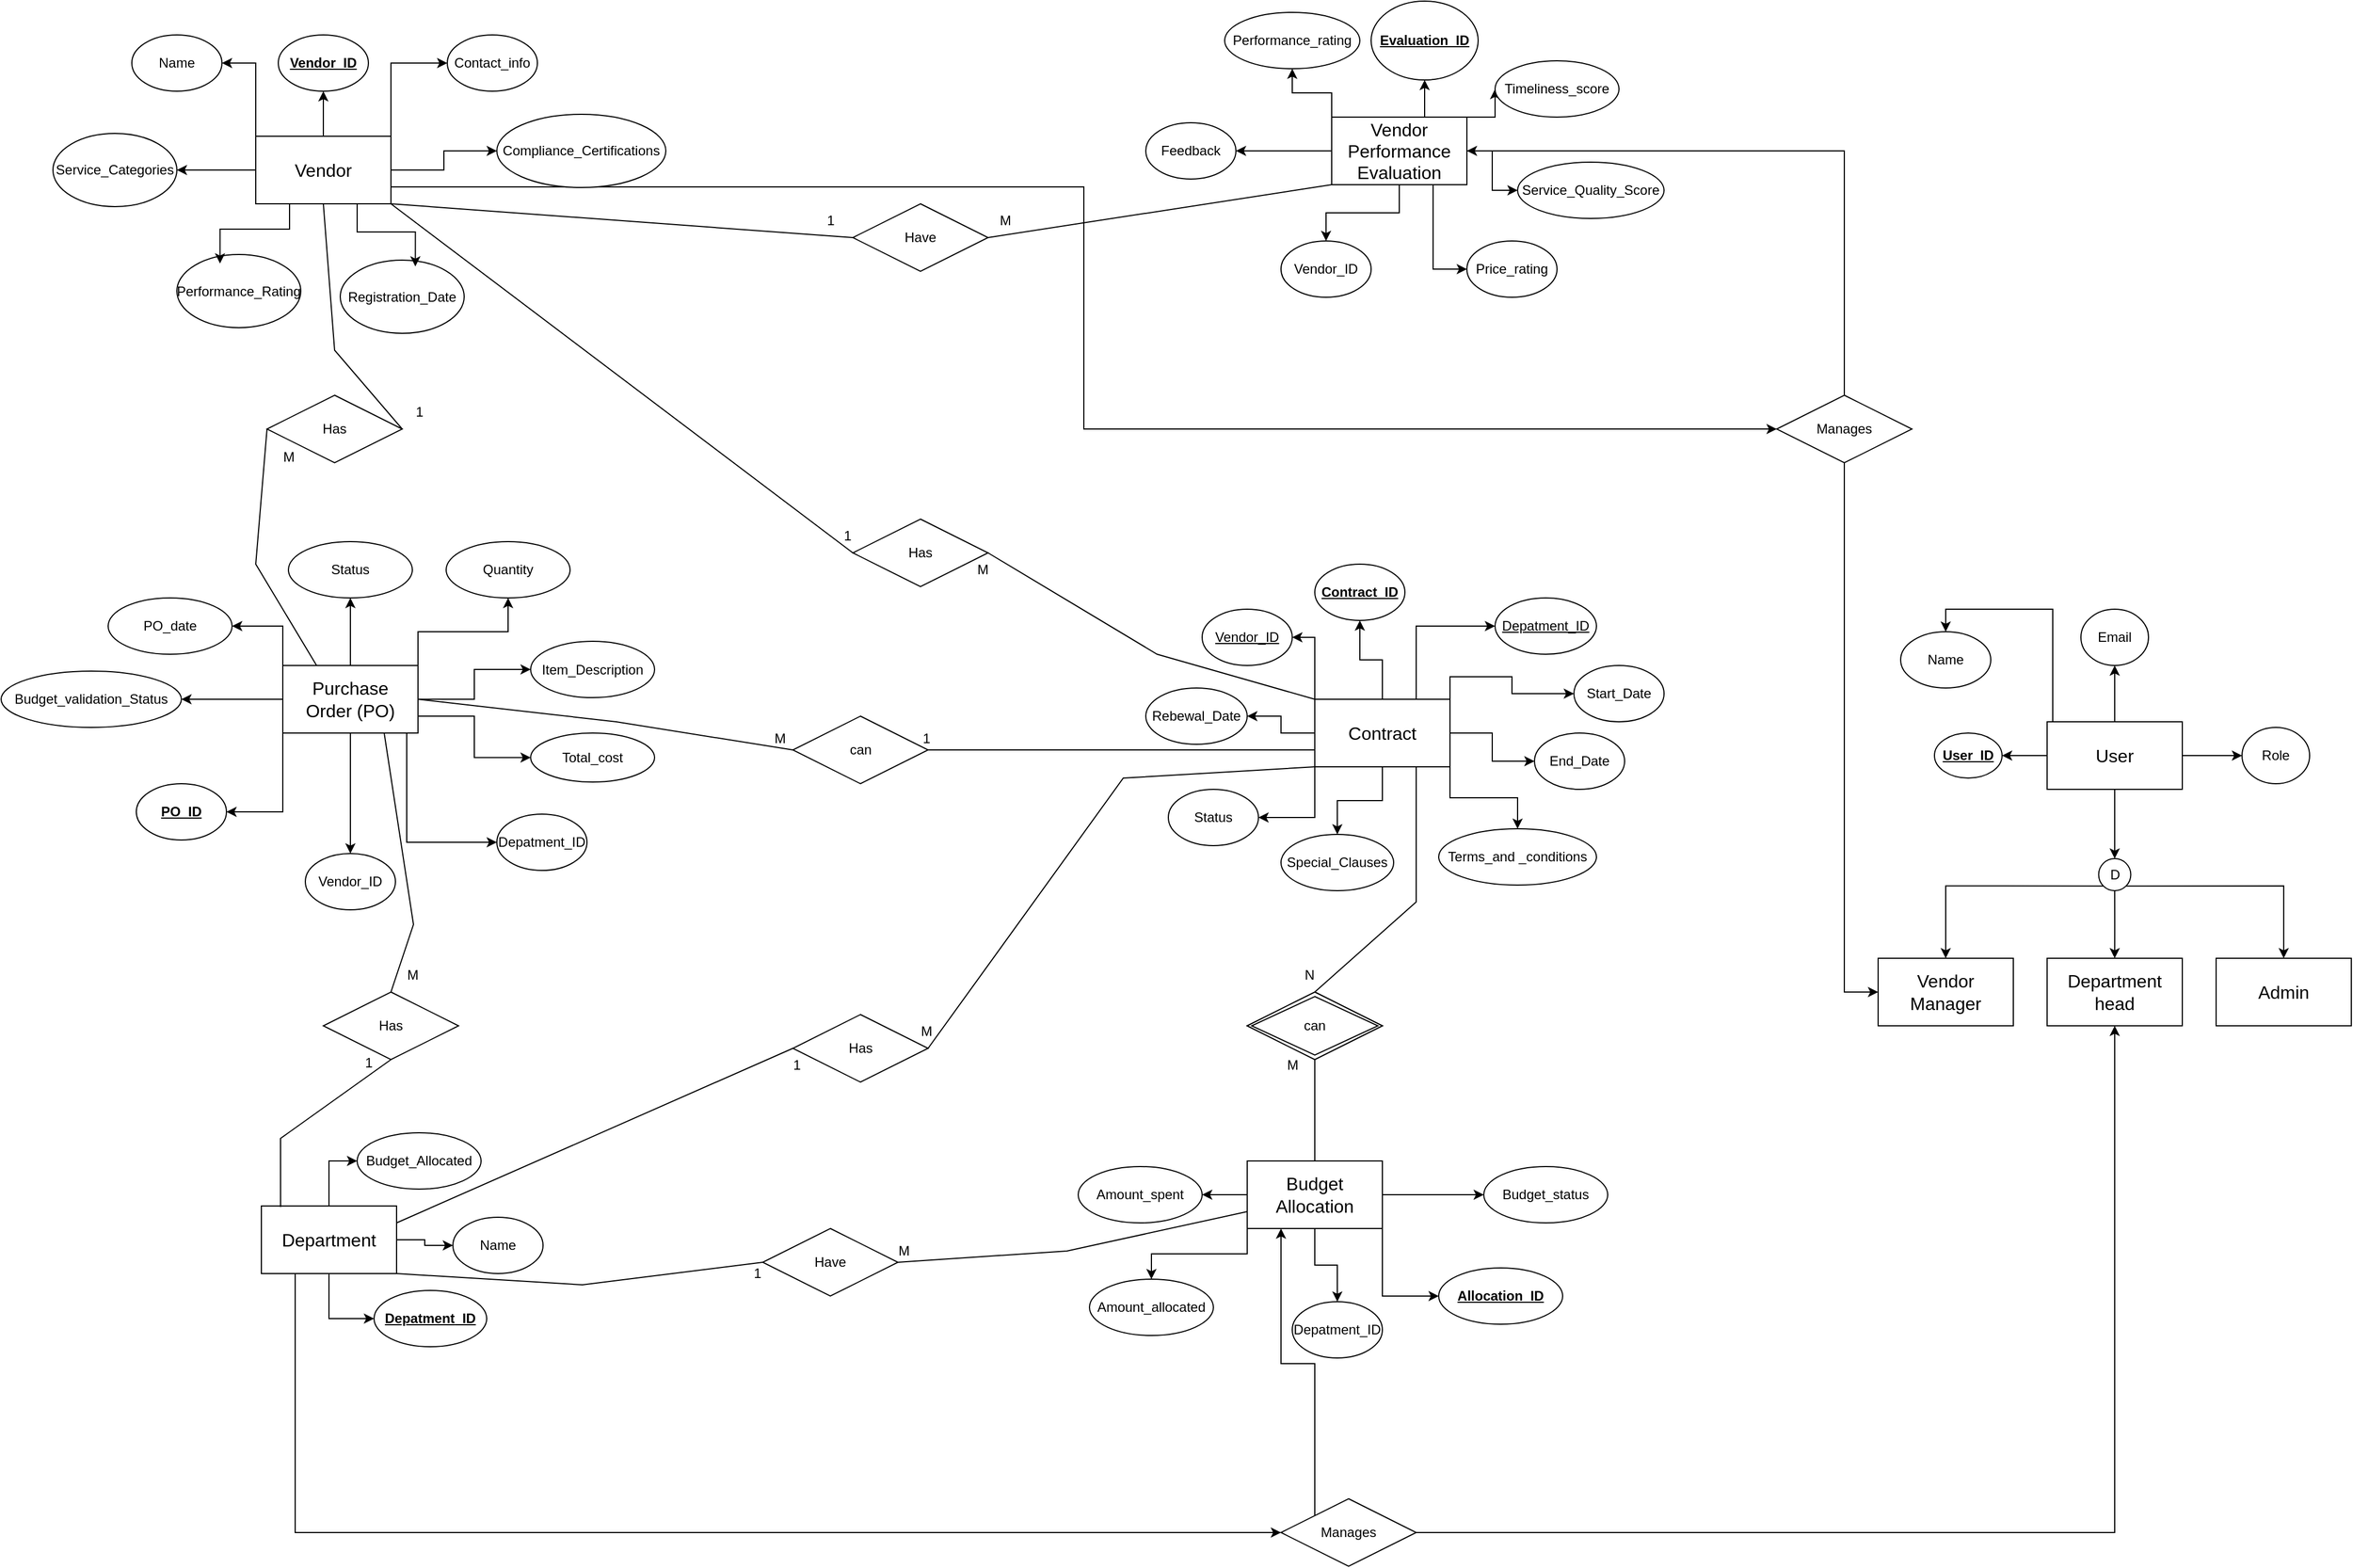 <mxfile version="24.7.8">
  <diagram name="Page-1" id="Cry8ykRc_X8rJfS6GLVa">
    <mxGraphModel dx="2867" dy="1398" grid="1" gridSize="10" guides="1" tooltips="1" connect="1" arrows="1" fold="1" page="1" pageScale="1" pageWidth="1169" pageHeight="1654" math="0" shadow="0">
      <root>
        <mxCell id="0" />
        <mxCell id="1" parent="0" />
        <mxCell id="6_kHup_bnkFqzZ8JwQ24-366" style="edgeStyle=orthogonalEdgeStyle;rounded=0;orthogonalLoop=1;jettySize=auto;html=1;entryX=0.5;entryY=1;entryDx=0;entryDy=0;" parent="1" source="6_kHup_bnkFqzZ8JwQ24-269" target="6_kHup_bnkFqzZ8JwQ24-279" edge="1">
          <mxGeometry relative="1" as="geometry" />
        </mxCell>
        <mxCell id="6_kHup_bnkFqzZ8JwQ24-367" style="edgeStyle=orthogonalEdgeStyle;rounded=0;orthogonalLoop=1;jettySize=auto;html=1;exitX=1;exitY=0;exitDx=0;exitDy=0;entryX=0;entryY=0.5;entryDx=0;entryDy=0;" parent="1" source="6_kHup_bnkFqzZ8JwQ24-269" target="6_kHup_bnkFqzZ8JwQ24-287" edge="1">
          <mxGeometry relative="1" as="geometry" />
        </mxCell>
        <mxCell id="6_kHup_bnkFqzZ8JwQ24-368" style="edgeStyle=orthogonalEdgeStyle;rounded=0;orthogonalLoop=1;jettySize=auto;html=1;exitX=0;exitY=0;exitDx=0;exitDy=0;entryX=1;entryY=0.5;entryDx=0;entryDy=0;" parent="1" source="6_kHup_bnkFqzZ8JwQ24-269" target="6_kHup_bnkFqzZ8JwQ24-285" edge="1">
          <mxGeometry relative="1" as="geometry" />
        </mxCell>
        <mxCell id="6_kHup_bnkFqzZ8JwQ24-369" style="edgeStyle=orthogonalEdgeStyle;rounded=0;orthogonalLoop=1;jettySize=auto;html=1;entryX=0;entryY=0.5;entryDx=0;entryDy=0;" parent="1" source="6_kHup_bnkFqzZ8JwQ24-269" target="6_kHup_bnkFqzZ8JwQ24-318" edge="1">
          <mxGeometry relative="1" as="geometry" />
        </mxCell>
        <mxCell id="6_kHup_bnkFqzZ8JwQ24-372" style="edgeStyle=orthogonalEdgeStyle;rounded=0;orthogonalLoop=1;jettySize=auto;html=1;exitX=0;exitY=0.5;exitDx=0;exitDy=0;entryX=1;entryY=0.5;entryDx=0;entryDy=0;" parent="1" source="6_kHup_bnkFqzZ8JwQ24-269" target="6_kHup_bnkFqzZ8JwQ24-317" edge="1">
          <mxGeometry relative="1" as="geometry" />
        </mxCell>
        <mxCell id="68BKyipfKwSJ7z-y308u-63" style="edgeStyle=orthogonalEdgeStyle;rounded=0;orthogonalLoop=1;jettySize=auto;html=1;exitX=1;exitY=0.75;exitDx=0;exitDy=0;entryX=0;entryY=0.5;entryDx=0;entryDy=0;" edge="1" parent="1" source="6_kHup_bnkFqzZ8JwQ24-269" target="68BKyipfKwSJ7z-y308u-62">
          <mxGeometry relative="1" as="geometry" />
        </mxCell>
        <mxCell id="6_kHup_bnkFqzZ8JwQ24-269" value="&lt;font size=&quot;3&quot;&gt;Vendor&lt;/font&gt;" style="rounded=0;whiteSpace=wrap;html=1;" parent="1" vertex="1">
          <mxGeometry x="230" y="200" width="120" height="60" as="geometry" />
        </mxCell>
        <mxCell id="6_kHup_bnkFqzZ8JwQ24-334" style="edgeStyle=orthogonalEdgeStyle;rounded=0;orthogonalLoop=1;jettySize=auto;html=1;entryX=0;entryY=0.5;entryDx=0;entryDy=0;" parent="1" source="6_kHup_bnkFqzZ8JwQ24-270" target="6_kHup_bnkFqzZ8JwQ24-312" edge="1">
          <mxGeometry relative="1" as="geometry" />
        </mxCell>
        <mxCell id="6_kHup_bnkFqzZ8JwQ24-335" style="edgeStyle=orthogonalEdgeStyle;rounded=0;orthogonalLoop=1;jettySize=auto;html=1;exitX=0.75;exitY=0;exitDx=0;exitDy=0;entryX=0;entryY=0.5;entryDx=0;entryDy=0;" parent="1" source="6_kHup_bnkFqzZ8JwQ24-270" target="6_kHup_bnkFqzZ8JwQ24-281" edge="1">
          <mxGeometry relative="1" as="geometry" />
        </mxCell>
        <mxCell id="6_kHup_bnkFqzZ8JwQ24-336" style="edgeStyle=orthogonalEdgeStyle;rounded=0;orthogonalLoop=1;jettySize=auto;html=1;exitX=1;exitY=0;exitDx=0;exitDy=0;entryX=0;entryY=0.5;entryDx=0;entryDy=0;" parent="1" source="6_kHup_bnkFqzZ8JwQ24-270" target="6_kHup_bnkFqzZ8JwQ24-311" edge="1">
          <mxGeometry relative="1" as="geometry" />
        </mxCell>
        <mxCell id="6_kHup_bnkFqzZ8JwQ24-337" style="edgeStyle=orthogonalEdgeStyle;rounded=0;orthogonalLoop=1;jettySize=auto;html=1;exitX=1;exitY=1;exitDx=0;exitDy=0;entryX=0.5;entryY=0;entryDx=0;entryDy=0;" parent="1" source="6_kHup_bnkFqzZ8JwQ24-270" target="6_kHup_bnkFqzZ8JwQ24-313" edge="1">
          <mxGeometry relative="1" as="geometry" />
        </mxCell>
        <mxCell id="6_kHup_bnkFqzZ8JwQ24-338" style="edgeStyle=orthogonalEdgeStyle;rounded=0;orthogonalLoop=1;jettySize=auto;html=1;entryX=0.5;entryY=0;entryDx=0;entryDy=0;" parent="1" source="6_kHup_bnkFqzZ8JwQ24-270" target="6_kHup_bnkFqzZ8JwQ24-314" edge="1">
          <mxGeometry relative="1" as="geometry" />
        </mxCell>
        <mxCell id="6_kHup_bnkFqzZ8JwQ24-340" style="edgeStyle=orthogonalEdgeStyle;rounded=0;orthogonalLoop=1;jettySize=auto;html=1;entryX=1;entryY=0.5;entryDx=0;entryDy=0;" parent="1" source="6_kHup_bnkFqzZ8JwQ24-270" target="6_kHup_bnkFqzZ8JwQ24-316" edge="1">
          <mxGeometry relative="1" as="geometry" />
        </mxCell>
        <mxCell id="6_kHup_bnkFqzZ8JwQ24-341" style="edgeStyle=orthogonalEdgeStyle;rounded=0;orthogonalLoop=1;jettySize=auto;html=1;exitX=0;exitY=1;exitDx=0;exitDy=0;entryX=0;entryY=0.5;entryDx=0;entryDy=0;" parent="1" source="6_kHup_bnkFqzZ8JwQ24-270" target="6_kHup_bnkFqzZ8JwQ24-315" edge="1">
          <mxGeometry relative="1" as="geometry" />
        </mxCell>
        <mxCell id="6_kHup_bnkFqzZ8JwQ24-342" style="edgeStyle=orthogonalEdgeStyle;rounded=0;orthogonalLoop=1;jettySize=auto;html=1;exitX=0;exitY=0;exitDx=0;exitDy=0;entryX=1;entryY=0.5;entryDx=0;entryDy=0;" parent="1" source="6_kHup_bnkFqzZ8JwQ24-270" target="6_kHup_bnkFqzZ8JwQ24-276" edge="1">
          <mxGeometry relative="1" as="geometry" />
        </mxCell>
        <mxCell id="6_kHup_bnkFqzZ8JwQ24-343" style="edgeStyle=orthogonalEdgeStyle;rounded=0;orthogonalLoop=1;jettySize=auto;html=1;entryX=0.5;entryY=1;entryDx=0;entryDy=0;" parent="1" source="6_kHup_bnkFqzZ8JwQ24-270" target="6_kHup_bnkFqzZ8JwQ24-275" edge="1">
          <mxGeometry relative="1" as="geometry" />
        </mxCell>
        <mxCell id="6_kHup_bnkFqzZ8JwQ24-270" value="&lt;font size=&quot;3&quot;&gt;Contract&lt;/font&gt;" style="rounded=0;whiteSpace=wrap;html=1;" parent="1" vertex="1">
          <mxGeometry x="1170" y="700" width="120" height="60" as="geometry" />
        </mxCell>
        <mxCell id="6_kHup_bnkFqzZ8JwQ24-323" style="edgeStyle=orthogonalEdgeStyle;rounded=0;orthogonalLoop=1;jettySize=auto;html=1;entryX=0;entryY=0.5;entryDx=0;entryDy=0;" parent="1" source="6_kHup_bnkFqzZ8JwQ24-271" target="6_kHup_bnkFqzZ8JwQ24-290" edge="1">
          <mxGeometry relative="1" as="geometry" />
        </mxCell>
        <mxCell id="6_kHup_bnkFqzZ8JwQ24-324" value="" style="edgeStyle=orthogonalEdgeStyle;rounded=0;orthogonalLoop=1;jettySize=auto;html=1;" parent="1" source="6_kHup_bnkFqzZ8JwQ24-271" target="6_kHup_bnkFqzZ8JwQ24-289" edge="1">
          <mxGeometry relative="1" as="geometry" />
        </mxCell>
        <mxCell id="6_kHup_bnkFqzZ8JwQ24-325" style="edgeStyle=orthogonalEdgeStyle;rounded=0;orthogonalLoop=1;jettySize=auto;html=1;entryX=0;entryY=0.5;entryDx=0;entryDy=0;" parent="1" source="6_kHup_bnkFqzZ8JwQ24-271" target="6_kHup_bnkFqzZ8JwQ24-282" edge="1">
          <mxGeometry relative="1" as="geometry" />
        </mxCell>
        <mxCell id="68BKyipfKwSJ7z-y308u-66" style="edgeStyle=orthogonalEdgeStyle;rounded=0;orthogonalLoop=1;jettySize=auto;html=1;exitX=0.25;exitY=1;exitDx=0;exitDy=0;entryX=0;entryY=0.5;entryDx=0;entryDy=0;" edge="1" parent="1" source="6_kHup_bnkFqzZ8JwQ24-271" target="68BKyipfKwSJ7z-y308u-65">
          <mxGeometry relative="1" as="geometry" />
        </mxCell>
        <mxCell id="6_kHup_bnkFqzZ8JwQ24-271" value="&lt;font size=&quot;3&quot;&gt;Department&lt;/font&gt;" style="rounded=0;whiteSpace=wrap;html=1;" parent="1" vertex="1">
          <mxGeometry x="235" y="1150" width="120" height="60" as="geometry" />
        </mxCell>
        <mxCell id="6_kHup_bnkFqzZ8JwQ24-357" style="edgeStyle=orthogonalEdgeStyle;rounded=0;orthogonalLoop=1;jettySize=auto;html=1;exitX=1;exitY=0;exitDx=0;exitDy=0;entryX=0.5;entryY=1;entryDx=0;entryDy=0;" parent="1" source="6_kHup_bnkFqzZ8JwQ24-272" target="6_kHup_bnkFqzZ8JwQ24-306" edge="1">
          <mxGeometry relative="1" as="geometry" />
        </mxCell>
        <mxCell id="6_kHup_bnkFqzZ8JwQ24-358" style="edgeStyle=orthogonalEdgeStyle;rounded=0;orthogonalLoop=1;jettySize=auto;html=1;entryX=0;entryY=0.5;entryDx=0;entryDy=0;" parent="1" source="6_kHup_bnkFqzZ8JwQ24-272" target="6_kHup_bnkFqzZ8JwQ24-305" edge="1">
          <mxGeometry relative="1" as="geometry" />
        </mxCell>
        <mxCell id="6_kHup_bnkFqzZ8JwQ24-359" style="edgeStyle=orthogonalEdgeStyle;rounded=0;orthogonalLoop=1;jettySize=auto;html=1;exitX=1;exitY=0.75;exitDx=0;exitDy=0;entryX=0;entryY=0.5;entryDx=0;entryDy=0;" parent="1" source="6_kHup_bnkFqzZ8JwQ24-272" target="6_kHup_bnkFqzZ8JwQ24-307" edge="1">
          <mxGeometry relative="1" as="geometry" />
        </mxCell>
        <mxCell id="6_kHup_bnkFqzZ8JwQ24-360" style="edgeStyle=orthogonalEdgeStyle;rounded=0;orthogonalLoop=1;jettySize=auto;html=1;exitX=0.75;exitY=1;exitDx=0;exitDy=0;entryX=0;entryY=0.5;entryDx=0;entryDy=0;" parent="1" source="6_kHup_bnkFqzZ8JwQ24-272" target="6_kHup_bnkFqzZ8JwQ24-283" edge="1">
          <mxGeometry relative="1" as="geometry">
            <Array as="points">
              <mxPoint x="364" y="730" />
              <mxPoint x="364" y="827" />
            </Array>
          </mxGeometry>
        </mxCell>
        <mxCell id="6_kHup_bnkFqzZ8JwQ24-361" style="edgeStyle=orthogonalEdgeStyle;rounded=0;orthogonalLoop=1;jettySize=auto;html=1;entryX=0.5;entryY=0;entryDx=0;entryDy=0;" parent="1" source="6_kHup_bnkFqzZ8JwQ24-272" target="6_kHup_bnkFqzZ8JwQ24-277" edge="1">
          <mxGeometry relative="1" as="geometry" />
        </mxCell>
        <mxCell id="6_kHup_bnkFqzZ8JwQ24-362" style="edgeStyle=orthogonalEdgeStyle;rounded=0;orthogonalLoop=1;jettySize=auto;html=1;exitX=0;exitY=1;exitDx=0;exitDy=0;entryX=1;entryY=0.5;entryDx=0;entryDy=0;" parent="1" source="6_kHup_bnkFqzZ8JwQ24-272" target="6_kHup_bnkFqzZ8JwQ24-288" edge="1">
          <mxGeometry relative="1" as="geometry" />
        </mxCell>
        <mxCell id="6_kHup_bnkFqzZ8JwQ24-363" style="edgeStyle=orthogonalEdgeStyle;rounded=0;orthogonalLoop=1;jettySize=auto;html=1;entryX=1;entryY=0.5;entryDx=0;entryDy=0;" parent="1" source="6_kHup_bnkFqzZ8JwQ24-272" target="6_kHup_bnkFqzZ8JwQ24-302" edge="1">
          <mxGeometry relative="1" as="geometry" />
        </mxCell>
        <mxCell id="6_kHup_bnkFqzZ8JwQ24-364" style="edgeStyle=orthogonalEdgeStyle;rounded=0;orthogonalLoop=1;jettySize=auto;html=1;exitX=0;exitY=0;exitDx=0;exitDy=0;entryX=1;entryY=0.5;entryDx=0;entryDy=0;" parent="1" source="6_kHup_bnkFqzZ8JwQ24-272" target="6_kHup_bnkFqzZ8JwQ24-309" edge="1">
          <mxGeometry relative="1" as="geometry" />
        </mxCell>
        <mxCell id="6_kHup_bnkFqzZ8JwQ24-365" style="edgeStyle=orthogonalEdgeStyle;rounded=0;orthogonalLoop=1;jettySize=auto;html=1;entryX=0.5;entryY=1;entryDx=0;entryDy=0;" parent="1" source="6_kHup_bnkFqzZ8JwQ24-272" target="6_kHup_bnkFqzZ8JwQ24-308" edge="1">
          <mxGeometry relative="1" as="geometry" />
        </mxCell>
        <mxCell id="6_kHup_bnkFqzZ8JwQ24-272" value="&lt;font size=&quot;3&quot;&gt;Purchase&lt;/font&gt;&lt;div&gt;&lt;font size=&quot;3&quot;&gt;Order (PO)&lt;/font&gt;&lt;/div&gt;" style="rounded=0;whiteSpace=wrap;html=1;" parent="1" vertex="1">
          <mxGeometry x="254" y="670" width="120" height="60" as="geometry" />
        </mxCell>
        <mxCell id="6_kHup_bnkFqzZ8JwQ24-326" style="edgeStyle=orthogonalEdgeStyle;rounded=0;orthogonalLoop=1;jettySize=auto;html=1;entryX=0.5;entryY=1;entryDx=0;entryDy=0;" parent="1" source="6_kHup_bnkFqzZ8JwQ24-273" target="6_kHup_bnkFqzZ8JwQ24-294" edge="1">
          <mxGeometry relative="1" as="geometry" />
        </mxCell>
        <mxCell id="6_kHup_bnkFqzZ8JwQ24-328" style="edgeStyle=orthogonalEdgeStyle;rounded=0;orthogonalLoop=1;jettySize=auto;html=1;entryX=0;entryY=0.5;entryDx=0;entryDy=0;" parent="1" source="6_kHup_bnkFqzZ8JwQ24-273" target="6_kHup_bnkFqzZ8JwQ24-295" edge="1">
          <mxGeometry relative="1" as="geometry" />
        </mxCell>
        <mxCell id="6_kHup_bnkFqzZ8JwQ24-330" style="edgeStyle=orthogonalEdgeStyle;rounded=0;orthogonalLoop=1;jettySize=auto;html=1;entryX=0.5;entryY=0;entryDx=0;entryDy=0;" parent="1" target="6_kHup_bnkFqzZ8JwQ24-286" edge="1">
          <mxGeometry relative="1" as="geometry">
            <mxPoint x="1880" y="730" as="sourcePoint" />
          </mxGeometry>
        </mxCell>
        <mxCell id="6_kHup_bnkFqzZ8JwQ24-333" style="edgeStyle=orthogonalEdgeStyle;rounded=0;orthogonalLoop=1;jettySize=auto;html=1;entryX=1;entryY=0.5;entryDx=0;entryDy=0;" parent="1" source="6_kHup_bnkFqzZ8JwQ24-273" target="6_kHup_bnkFqzZ8JwQ24-293" edge="1">
          <mxGeometry relative="1" as="geometry" />
        </mxCell>
        <mxCell id="68BKyipfKwSJ7z-y308u-58" style="edgeStyle=orthogonalEdgeStyle;rounded=0;orthogonalLoop=1;jettySize=auto;html=1;entryX=0.5;entryY=0;entryDx=0;entryDy=0;" edge="1" parent="1" source="6_kHup_bnkFqzZ8JwQ24-273" target="68BKyipfKwSJ7z-y308u-57">
          <mxGeometry relative="1" as="geometry" />
        </mxCell>
        <mxCell id="6_kHup_bnkFqzZ8JwQ24-273" value="&lt;font size=&quot;3&quot;&gt;User&lt;/font&gt;" style="rounded=0;whiteSpace=wrap;html=1;" parent="1" vertex="1">
          <mxGeometry x="1820" y="720" width="120" height="60" as="geometry" />
        </mxCell>
        <mxCell id="6_kHup_bnkFqzZ8JwQ24-349" style="edgeStyle=orthogonalEdgeStyle;rounded=0;orthogonalLoop=1;jettySize=auto;html=1;entryX=0.5;entryY=0;entryDx=0;entryDy=0;" parent="1" source="6_kHup_bnkFqzZ8JwQ24-274" target="6_kHup_bnkFqzZ8JwQ24-278" edge="1">
          <mxGeometry relative="1" as="geometry" />
        </mxCell>
        <mxCell id="6_kHup_bnkFqzZ8JwQ24-350" style="edgeStyle=orthogonalEdgeStyle;rounded=0;orthogonalLoop=1;jettySize=auto;html=1;exitX=0.75;exitY=1;exitDx=0;exitDy=0;entryX=0;entryY=0.5;entryDx=0;entryDy=0;" parent="1" source="6_kHup_bnkFqzZ8JwQ24-274" target="6_kHup_bnkFqzZ8JwQ24-300" edge="1">
          <mxGeometry relative="1" as="geometry" />
        </mxCell>
        <mxCell id="6_kHup_bnkFqzZ8JwQ24-351" style="edgeStyle=orthogonalEdgeStyle;rounded=0;orthogonalLoop=1;jettySize=auto;html=1;entryX=0;entryY=0.5;entryDx=0;entryDy=0;" parent="1" source="6_kHup_bnkFqzZ8JwQ24-274" target="6_kHup_bnkFqzZ8JwQ24-299" edge="1">
          <mxGeometry relative="1" as="geometry" />
        </mxCell>
        <mxCell id="6_kHup_bnkFqzZ8JwQ24-352" style="edgeStyle=orthogonalEdgeStyle;rounded=0;orthogonalLoop=1;jettySize=auto;html=1;exitX=1;exitY=0;exitDx=0;exitDy=0;entryX=0;entryY=0.5;entryDx=0;entryDy=0;" parent="1" source="6_kHup_bnkFqzZ8JwQ24-274" target="6_kHup_bnkFqzZ8JwQ24-298" edge="1">
          <mxGeometry relative="1" as="geometry" />
        </mxCell>
        <mxCell id="6_kHup_bnkFqzZ8JwQ24-353" style="edgeStyle=orthogonalEdgeStyle;rounded=0;orthogonalLoop=1;jettySize=auto;html=1;exitX=0.5;exitY=0;exitDx=0;exitDy=0;entryX=0.5;entryY=1;entryDx=0;entryDy=0;" parent="1" source="6_kHup_bnkFqzZ8JwQ24-274" target="6_kHup_bnkFqzZ8JwQ24-296" edge="1">
          <mxGeometry relative="1" as="geometry" />
        </mxCell>
        <mxCell id="6_kHup_bnkFqzZ8JwQ24-354" style="edgeStyle=orthogonalEdgeStyle;rounded=0;orthogonalLoop=1;jettySize=auto;html=1;exitX=0;exitY=0;exitDx=0;exitDy=0;entryX=0.5;entryY=1;entryDx=0;entryDy=0;" parent="1" source="6_kHup_bnkFqzZ8JwQ24-274" target="6_kHup_bnkFqzZ8JwQ24-297" edge="1">
          <mxGeometry relative="1" as="geometry" />
        </mxCell>
        <mxCell id="6_kHup_bnkFqzZ8JwQ24-356" style="edgeStyle=orthogonalEdgeStyle;rounded=0;orthogonalLoop=1;jettySize=auto;html=1;exitX=0;exitY=0.5;exitDx=0;exitDy=0;entryX=1;entryY=0.5;entryDx=0;entryDy=0;" parent="1" source="6_kHup_bnkFqzZ8JwQ24-274" target="6_kHup_bnkFqzZ8JwQ24-301" edge="1">
          <mxGeometry relative="1" as="geometry" />
        </mxCell>
        <mxCell id="6_kHup_bnkFqzZ8JwQ24-274" value="&lt;font size=&quot;3&quot;&gt;Vendor Performance Evaluation&lt;/font&gt;" style="rounded=0;whiteSpace=wrap;html=1;" parent="1" vertex="1">
          <mxGeometry x="1185" y="183" width="120" height="60" as="geometry" />
        </mxCell>
        <mxCell id="6_kHup_bnkFqzZ8JwQ24-275" value="&lt;u&gt;&lt;b&gt;Contract_ID&lt;/b&gt;&lt;/u&gt;" style="ellipse;whiteSpace=wrap;html=1;" parent="1" vertex="1">
          <mxGeometry x="1170" y="580" width="80" height="50" as="geometry" />
        </mxCell>
        <mxCell id="6_kHup_bnkFqzZ8JwQ24-276" value="&lt;u&gt;Vendor&lt;span style=&quot;color: rgba(0, 0, 0, 0); font-family: monospace; font-size: 0px; text-align: start; text-wrap-mode: nowrap;&quot;&gt;%3CmxGraphModel%3E%3Croot%3E%3CmxCell%20id%3D%220%22%2F%3E%3CmxCell%20id%3D%221%22%20parent%3D%220%22%2F%3E%3CmxCell%20id%3D%222%22%20value%3D%22Contract_ID%22%20style%3D%22ellipse%3BwhiteSpace%3Dwrap%3Bhtml%3D1%3B%22%20vertex%3D%221%22%20parent%3D%221%22%3E%3CmxGeometry%20x%3D%22660%22%20y%3D%22200%22%20width%3D%2280%22%20height%3D%2250%22%20as%3D%22geometry%22%2F%3E%3C%2FmxCell%3E%3C%2Froot%3E%3C%2FmxGraphModel%3E&lt;/span&gt;&lt;span style=&quot;color: rgba(0, 0, 0, 0); font-family: monospace; font-size: 0px; text-align: start; text-wrap-mode: nowrap;&quot;&gt;%3CmxGraphModel%3E%3Croot%3E%3CmxCell%20id%3D%220%22%2F%3E%3CmxCell%20id%3D%221%22%20parent%3D%220%22%2F%3E%3CmxCell%20id%3D%222%22%20value%3D%22Contract_ID%22%20style%3D%22ellipse%3BwhiteSpace%3Dwrap%3Bhtml%3D1%3B%22%20vertex%3D%221%22%20parent%3D%221%22%3E%3CmxGeometry%20x%3D%22660%22%20y%3D%22200%22%20width%3D%2280%22%20height%3D%2250%22%20as%3D%22geometry%22%2F%3E%3C%2FmxCell%3E%3C%2Froot%3E%3C%2FmxGraphModel%3E&lt;/span&gt;_ID&lt;/u&gt;" style="ellipse;whiteSpace=wrap;html=1;" parent="1" vertex="1">
          <mxGeometry x="1070" y="620" width="80" height="50" as="geometry" />
        </mxCell>
        <mxCell id="6_kHup_bnkFqzZ8JwQ24-277" value="Vendor&lt;span style=&quot;color: rgba(0, 0, 0, 0); font-family: monospace; font-size: 0px; text-align: start; text-wrap-mode: nowrap;&quot;&gt;%3CmxGraphModel%3E%3Croot%3E%3CmxCell%20id%3D%220%22%2F%3E%3CmxCell%20id%3D%221%22%20parent%3D%220%22%2F%3E%3CmxCell%20id%3D%222%22%20value%3D%22Contract_ID%22%20style%3D%22ellipse%3BwhiteSpace%3Dwrap%3Bhtml%3D1%3B%22%20vertex%3D%221%22%20parent%3D%221%22%3E%3CmxGeometry%20x%3D%22660%22%20y%3D%22200%22%20width%3D%2280%22%20height%3D%2250%22%20as%3D%22geometry%22%2F%3E%3C%2FmxCell%3E%3C%2Froot%3E%3C%2FmxGraphModel%3E&lt;/span&gt;&lt;span style=&quot;color: rgba(0, 0, 0, 0); font-family: monospace; font-size: 0px; text-align: start; text-wrap-mode: nowrap;&quot;&gt;%3CmxGraphModel%3E%3Croot%3E%3CmxCell%20id%3D%220%22%2F%3E%3CmxCell%20id%3D%221%22%20parent%3D%220%22%2F%3E%3CmxCell%20id%3D%222%22%20value%3D%22Contract_ID%22%20style%3D%22ellipse%3BwhiteSpace%3Dwrap%3Bhtml%3D1%3B%22%20vertex%3D%221%22%20parent%3D%221%22%3E%3CmxGeometry%20x%3D%22660%22%20y%3D%22200%22%20width%3D%2280%22%20height%3D%2250%22%20as%3D%22geometry%22%2F%3E%3C%2FmxCell%3E%3C%2Froot%3E%3C%2FmxGraphModel%3E&lt;/span&gt;_ID" style="ellipse;whiteSpace=wrap;html=1;" parent="1" vertex="1">
          <mxGeometry x="274" y="837" width="80" height="50" as="geometry" />
        </mxCell>
        <mxCell id="6_kHup_bnkFqzZ8JwQ24-278" value="Vendor&lt;span style=&quot;color: rgba(0, 0, 0, 0); font-family: monospace; font-size: 0px; text-align: start; text-wrap-mode: nowrap;&quot;&gt;%3CmxGraphModel%3E%3Croot%3E%3CmxCell%20id%3D%220%22%2F%3E%3CmxCell%20id%3D%221%22%20parent%3D%220%22%2F%3E%3CmxCell%20id%3D%222%22%20value%3D%22Contract_ID%22%20style%3D%22ellipse%3BwhiteSpace%3Dwrap%3Bhtml%3D1%3B%22%20vertex%3D%221%22%20parent%3D%221%22%3E%3CmxGeometry%20x%3D%22660%22%20y%3D%22200%22%20width%3D%2280%22%20height%3D%2250%22%20as%3D%22geometry%22%2F%3E%3C%2FmxCell%3E%3C%2Froot%3E%3C%2FmxGraphModel%3E&lt;/span&gt;&lt;span style=&quot;color: rgba(0, 0, 0, 0); font-family: monospace; font-size: 0px; text-align: start; text-wrap-mode: nowrap;&quot;&gt;%3CmxGraphModel%3E%3Croot%3E%3CmxCell%20id%3D%220%22%2F%3E%3CmxCell%20id%3D%221%22%20parent%3D%220%22%2F%3E%3CmxCell%20id%3D%222%22%20value%3D%22Contract_ID%22%20style%3D%22ellipse%3BwhiteSpace%3Dwrap%3Bhtml%3D1%3B%22%20vertex%3D%221%22%20parent%3D%221%22%3E%3CmxGeometry%20x%3D%22660%22%20y%3D%22200%22%20width%3D%2280%22%20height%3D%2250%22%20as%3D%22geometry%22%2F%3E%3C%2FmxCell%3E%3C%2Froot%3E%3C%2FmxGraphModel%3E&lt;/span&gt;_ID" style="ellipse;whiteSpace=wrap;html=1;" parent="1" vertex="1">
          <mxGeometry x="1140" y="293" width="80" height="50" as="geometry" />
        </mxCell>
        <mxCell id="6_kHup_bnkFqzZ8JwQ24-279" value="&lt;u&gt;&lt;b&gt;Vendor&lt;span style=&quot;color: rgba(0, 0, 0, 0); font-family: monospace; font-size: 0px; text-align: start; text-wrap-mode: nowrap;&quot;&gt;%3CmxGraphModel%3E%3Croot%3E%3CmxCell%20id%3D%220%22%2F%3E%3CmxCell%20id%3D%221%22%20parent%3D%220%22%2F%3E%3CmxCell%20id%3D%222%22%20value%3D%22Contract_ID%22%20style%3D%22ellipse%3BwhiteSpace%3Dwrap%3Bhtml%3D1%3B%22%20vertex%3D%221%22%20parent%3D%221%22%3E%3CmxGeometry%20x%3D%22660%22%20y%3D%22200%22%20width%3D%2280%22%20height%3D%2250%22%20as%3D%22geometry%22%2F%3E%3C%2FmxCell%3E%3C%2Froot%3E%3C%2FmxGraphModel%3E&lt;/span&gt;&lt;span style=&quot;color: rgba(0, 0, 0, 0); font-family: monospace; font-size: 0px; text-align: start; text-wrap-mode: nowrap;&quot;&gt;%3CmxGraphModel%3E%3Croot%3E%3CmxCell%20id%3D%220%22%2F%3E%3CmxCell%20id%3D%221%22%20parent%3D%220%22%2F%3E%3CmxCell%20id%3D%222%22%20value%3D%22Contract_ID%22%20style%3D%22ellipse%3BwhiteSpace%3Dwrap%3Bhtml%3D1%3B%22%20vertex%3D%221%22%20parent%3D%221%22%3E%3CmxGeometry%20x%3D%22660%22%20y%3D%22200%22%20width%3D%2280%22%20height%3D%2250%22%20as%3D%22geometry%22%2F%3E%3C%2FmxCell%3E%3C%2Froot%3E%3C%2FmxGraphModel%3E&lt;/span&gt;_ID&lt;/b&gt;&lt;/u&gt;" style="ellipse;whiteSpace=wrap;html=1;" parent="1" vertex="1">
          <mxGeometry x="250" y="110" width="80" height="50" as="geometry" />
        </mxCell>
        <mxCell id="6_kHup_bnkFqzZ8JwQ24-280" value="&lt;div style=&quot;text-align: center;&quot;&gt;&lt;span style=&quot;background-color: initial; text-align: start;&quot;&gt;Depatment&lt;/span&gt;&lt;span style=&quot;background-color: initial; text-wrap-mode: nowrap; color: rgba(0, 0, 0, 0); font-family: monospace; font-size: 0px; text-align: start;&quot;&gt;%3CmxGraphModel%3E%3Croot%3E%3CmxCell%20id%3D%220%22%2F%3E%3CmxCell%20id%3D%221%22%20parent%3D%220%22%2F%3E%3CmxCell%20id%3D%222%22%20value%3D%22Contract_ID%22%20style%3D%22ellipse%3BwhiteSpace%3Dwrap%3Bhtml%3D1%3B%22%20vertex%3D%221%22%20parent%3D%221%22%3E%3CmxGeometry%20x%3D%22660%22%20y%3D%22200%22%20width%3D%2280%22%20height%3D%2250%22%20as%3D%22geometry%22%2F%3E%3C%2FmxCell%3E%3C%2Froot%3E%3C%2FmxGraphModel%3E&lt;/span&gt;&lt;span style=&quot;background-color: initial; text-wrap-mode: nowrap; color: rgba(0, 0, 0, 0); font-family: monospace; font-size: 0px; text-align: start;&quot;&gt;%3CmxGraphModel%3E%3Croot%3E%3CmxCell%20id%3D%220%22%2F%3E%3CmxCell%20id%3D%221%22%20parent%3D%220%22%2F%3E%3CmxCell%20id%3D%222%22%20value%3D%22Contract_ID%22%20style%3D%22ellipse%3BwhiteSpace%3Dwrap%3Bhtml%3D1%3B%22%20vertex%3D%221%22%20parent%3D%221%22%3E%3CmxGeometry%20x%3D%22660%22%20y%3D%22200%22%20width%3D%2280%22%20height%3D%2250%22%20as%3D%22geometry%22%2F%3E%3C%2FmxCell%3E%3C%2Froot%3E%3C%2FmxGraphModel%3E&lt;/span&gt;&lt;span style=&quot;background-color: initial;&quot;&gt;_ID&lt;/span&gt;&lt;/div&gt;" style="ellipse;whiteSpace=wrap;html=1;" parent="1" vertex="1">
          <mxGeometry x="1150" y="1235" width="80" height="50" as="geometry" />
        </mxCell>
        <mxCell id="6_kHup_bnkFqzZ8JwQ24-281" value="&lt;div style=&quot;text-align: center;&quot;&gt;&lt;u&gt;&lt;span style=&quot;background-color: initial; text-align: start;&quot;&gt;Depatment&lt;/span&gt;&lt;span style=&quot;background-color: initial; text-wrap-mode: nowrap; color: rgba(0, 0, 0, 0); font-family: monospace; font-size: 0px; text-align: start;&quot;&gt;%3CmxGraphModel%3E%3Croot%3E%3CmxCell%20id%3D%220%22%2F%3E%3CmxCell%20id%3D%221%22%20parent%3D%220%22%2F%3E%3CmxCell%20id%3D%222%22%20value%3D%22Contract_ID%22%20style%3D%22ellipse%3BwhiteSpace%3Dwrap%3Bhtml%3D1%3B%22%20vertex%3D%221%22%20parent%3D%221%22%3E%3CmxGeometry%20x%3D%22660%22%20y%3D%22200%22%20width%3D%2280%22%20height%3D%2250%22%20as%3D%22geometry%22%2F%3E%3C%2FmxCell%3E%3C%2Froot%3E%3C%2FmxGraphModel%3E&lt;/span&gt;&lt;span style=&quot;background-color: initial; text-wrap-mode: nowrap; color: rgba(0, 0, 0, 0); font-family: monospace; font-size: 0px; text-align: start;&quot;&gt;%3CmxGraphModel%3E%3Croot%3E%3CmxCell%20id%3D%220%22%2F%3E%3CmxCell%20id%3D%221%22%20parent%3D%220%22%2F%3E%3CmxCell%20id%3D%222%22%20value%3D%22Contract_ID%22%20style%3D%22ellipse%3BwhiteSpace%3Dwrap%3Bhtml%3D1%3B%22%20vertex%3D%221%22%20parent%3D%221%22%3E%3CmxGeometry%20x%3D%22660%22%20y%3D%22200%22%20width%3D%2280%22%20height%3D%2250%22%20as%3D%22geometry%22%2F%3E%3C%2FmxCell%3E%3C%2Froot%3E%3C%2FmxGraphModel%3E&lt;/span&gt;&lt;span style=&quot;background-color: initial;&quot;&gt;_ID&lt;/span&gt;&lt;/u&gt;&lt;/div&gt;" style="ellipse;whiteSpace=wrap;html=1;" parent="1" vertex="1">
          <mxGeometry x="1330" y="610" width="90" height="50" as="geometry" />
        </mxCell>
        <mxCell id="6_kHup_bnkFqzZ8JwQ24-282" value="&lt;div style=&quot;text-align: center;&quot;&gt;&lt;u&gt;&lt;b&gt;&lt;span style=&quot;background-color: initial; text-align: start;&quot;&gt;Depatment&lt;/span&gt;&lt;span style=&quot;background-color: initial; text-wrap-mode: nowrap; color: rgba(0, 0, 0, 0); font-family: monospace; font-size: 0px; text-align: start;&quot;&gt;%3CmxGraphModel%3E%3Croot%3E%3CmxCell%20id%3D%220%22%2F%3E%3CmxCell%20id%3D%221%22%20parent%3D%220%22%2F%3E%3CmxCell%20id%3D%222%22%20value%3D%22Contract_ID%22%20style%3D%22ellipse%3BwhiteSpace%3Dwrap%3Bhtml%3D1%3B%22%20vertex%3D%221%22%20parent%3D%221%22%3E%3CmxGeometry%20x%3D%22660%22%20y%3D%22200%22%20width%3D%2280%22%20height%3D%2250%22%20as%3D%22geometry%22%2F%3E%3C%2FmxCell%3E%3C%2Froot%3E%3C%2FmxGraphModel%3E&lt;/span&gt;&lt;span style=&quot;background-color: initial; text-wrap-mode: nowrap; color: rgba(0, 0, 0, 0); font-family: monospace; font-size: 0px; text-align: start;&quot;&gt;%3CmxGraphModel%3E%3Croot%3E%3CmxCell%20id%3D%220%22%2F%3E%3CmxCell%20id%3D%221%22%20parent%3D%220%22%2F%3E%3CmxCell%20id%3D%222%22%20value%3D%22Contract_ID%22%20style%3D%22ellipse%3BwhiteSpace%3Dwrap%3Bhtml%3D1%3B%22%20vertex%3D%221%22%20parent%3D%221%22%3E%3CmxGeometry%20x%3D%22660%22%20y%3D%22200%22%20width%3D%2280%22%20height%3D%2250%22%20as%3D%22geometry%22%2F%3E%3C%2FmxCell%3E%3C%2Froot%3E%3C%2FmxGraphModel%3E&lt;/span&gt;&lt;span style=&quot;background-color: initial;&quot;&gt;_ID&lt;/span&gt;&lt;/b&gt;&lt;/u&gt;&lt;/div&gt;" style="ellipse;whiteSpace=wrap;html=1;direction=east;" parent="1" vertex="1">
          <mxGeometry x="335" y="1225" width="100" height="50" as="geometry" />
        </mxCell>
        <mxCell id="6_kHup_bnkFqzZ8JwQ24-283" value="&lt;div style=&quot;text-align: center;&quot;&gt;&lt;span style=&quot;background-color: initial; text-align: start;&quot;&gt;Depatment&lt;/span&gt;&lt;span style=&quot;background-color: initial; text-wrap-mode: nowrap; color: rgba(0, 0, 0, 0); font-family: monospace; font-size: 0px; text-align: start;&quot;&gt;%3CmxGraphModel%3E%3Croot%3E%3CmxCell%20id%3D%220%22%2F%3E%3CmxCell%20id%3D%221%22%20parent%3D%220%22%2F%3E%3CmxCell%20id%3D%222%22%20value%3D%22Contract_ID%22%20style%3D%22ellipse%3BwhiteSpace%3Dwrap%3Bhtml%3D1%3B%22%20vertex%3D%221%22%20parent%3D%221%22%3E%3CmxGeometry%20x%3D%22660%22%20y%3D%22200%22%20width%3D%2280%22%20height%3D%2250%22%20as%3D%22geometry%22%2F%3E%3C%2FmxCell%3E%3C%2Froot%3E%3C%2FmxGraphModel%3E&lt;/span&gt;&lt;span style=&quot;background-color: initial; text-wrap-mode: nowrap; color: rgba(0, 0, 0, 0); font-family: monospace; font-size: 0px; text-align: start;&quot;&gt;%3CmxGraphModel%3E%3Croot%3E%3CmxCell%20id%3D%220%22%2F%3E%3CmxCell%20id%3D%221%22%20parent%3D%220%22%2F%3E%3CmxCell%20id%3D%222%22%20value%3D%22Contract_ID%22%20style%3D%22ellipse%3BwhiteSpace%3Dwrap%3Bhtml%3D1%3B%22%20vertex%3D%221%22%20parent%3D%221%22%3E%3CmxGeometry%20x%3D%22660%22%20y%3D%22200%22%20width%3D%2280%22%20height%3D%2250%22%20as%3D%22geometry%22%2F%3E%3C%2FmxCell%3E%3C%2Froot%3E%3C%2FmxGraphModel%3E&lt;/span&gt;&lt;span style=&quot;background-color: initial;&quot;&gt;_ID&lt;/span&gt;&lt;/div&gt;" style="ellipse;whiteSpace=wrap;html=1;" parent="1" vertex="1">
          <mxGeometry x="444" y="802" width="80" height="50" as="geometry" />
        </mxCell>
        <mxCell id="6_kHup_bnkFqzZ8JwQ24-344" style="edgeStyle=orthogonalEdgeStyle;rounded=0;orthogonalLoop=1;jettySize=auto;html=1;entryX=1;entryY=0.5;entryDx=0;entryDy=0;" parent="1" source="6_kHup_bnkFqzZ8JwQ24-284" target="6_kHup_bnkFqzZ8JwQ24-303" edge="1">
          <mxGeometry relative="1" as="geometry" />
        </mxCell>
        <mxCell id="6_kHup_bnkFqzZ8JwQ24-345" style="edgeStyle=orthogonalEdgeStyle;rounded=0;orthogonalLoop=1;jettySize=auto;html=1;exitX=0;exitY=1;exitDx=0;exitDy=0;entryX=0.5;entryY=0;entryDx=0;entryDy=0;" parent="1" source="6_kHup_bnkFqzZ8JwQ24-284" target="6_kHup_bnkFqzZ8JwQ24-291" edge="1">
          <mxGeometry relative="1" as="geometry" />
        </mxCell>
        <mxCell id="6_kHup_bnkFqzZ8JwQ24-346" style="edgeStyle=orthogonalEdgeStyle;rounded=0;orthogonalLoop=1;jettySize=auto;html=1;entryX=0.5;entryY=0;entryDx=0;entryDy=0;" parent="1" source="6_kHup_bnkFqzZ8JwQ24-284" target="6_kHup_bnkFqzZ8JwQ24-280" edge="1">
          <mxGeometry relative="1" as="geometry" />
        </mxCell>
        <mxCell id="6_kHup_bnkFqzZ8JwQ24-347" style="edgeStyle=orthogonalEdgeStyle;rounded=0;orthogonalLoop=1;jettySize=auto;html=1;exitX=1;exitY=1;exitDx=0;exitDy=0;entryX=0;entryY=0.5;entryDx=0;entryDy=0;" parent="1" source="6_kHup_bnkFqzZ8JwQ24-284" target="6_kHup_bnkFqzZ8JwQ24-292" edge="1">
          <mxGeometry relative="1" as="geometry" />
        </mxCell>
        <mxCell id="6_kHup_bnkFqzZ8JwQ24-348" style="edgeStyle=orthogonalEdgeStyle;rounded=0;orthogonalLoop=1;jettySize=auto;html=1;entryX=0;entryY=0.5;entryDx=0;entryDy=0;" parent="1" source="6_kHup_bnkFqzZ8JwQ24-284" target="6_kHup_bnkFqzZ8JwQ24-304" edge="1">
          <mxGeometry relative="1" as="geometry" />
        </mxCell>
        <mxCell id="6_kHup_bnkFqzZ8JwQ24-284" value="&lt;font size=&quot;3&quot;&gt;Budget Allocation&lt;/font&gt;" style="rounded=0;whiteSpace=wrap;html=1;" parent="1" vertex="1">
          <mxGeometry x="1110" y="1110" width="120" height="60" as="geometry" />
        </mxCell>
        <mxCell id="6_kHup_bnkFqzZ8JwQ24-285" value="Name" style="ellipse;whiteSpace=wrap;html=1;" parent="1" vertex="1">
          <mxGeometry x="120" y="110" width="80" height="50" as="geometry" />
        </mxCell>
        <mxCell id="6_kHup_bnkFqzZ8JwQ24-286" value="Name" style="ellipse;whiteSpace=wrap;html=1;" parent="1" vertex="1">
          <mxGeometry x="1690" y="640" width="80" height="50" as="geometry" />
        </mxCell>
        <mxCell id="6_kHup_bnkFqzZ8JwQ24-287" value="Contact_info" style="ellipse;whiteSpace=wrap;html=1;" parent="1" vertex="1">
          <mxGeometry x="400" y="110" width="80" height="50" as="geometry" />
        </mxCell>
        <mxCell id="6_kHup_bnkFqzZ8JwQ24-288" value="&lt;u&gt;&lt;b&gt;PO_ID&lt;/b&gt;&lt;/u&gt;" style="ellipse;whiteSpace=wrap;html=1;" parent="1" vertex="1">
          <mxGeometry x="124" y="775" width="80" height="50" as="geometry" />
        </mxCell>
        <mxCell id="6_kHup_bnkFqzZ8JwQ24-289" value="Name" style="ellipse;whiteSpace=wrap;html=1;" parent="1" vertex="1">
          <mxGeometry x="405" y="1160" width="80" height="50" as="geometry" />
        </mxCell>
        <mxCell id="6_kHup_bnkFqzZ8JwQ24-290" value="Budget_Allocated" style="ellipse;whiteSpace=wrap;html=1;" parent="1" vertex="1">
          <mxGeometry x="320" y="1085" width="110" height="50" as="geometry" />
        </mxCell>
        <mxCell id="6_kHup_bnkFqzZ8JwQ24-291" value="Amount_allocated" style="ellipse;whiteSpace=wrap;html=1;" parent="1" vertex="1">
          <mxGeometry x="970" y="1215" width="110" height="50" as="geometry" />
        </mxCell>
        <mxCell id="6_kHup_bnkFqzZ8JwQ24-292" value="&lt;b&gt;&lt;u&gt;Allocation_ID&lt;/u&gt;&lt;/b&gt;" style="ellipse;whiteSpace=wrap;html=1;" parent="1" vertex="1">
          <mxGeometry x="1280" y="1205" width="110" height="50" as="geometry" />
        </mxCell>
        <mxCell id="6_kHup_bnkFqzZ8JwQ24-293" value="&lt;u&gt;&lt;b&gt;User_ID&lt;/b&gt;&lt;/u&gt;" style="ellipse;whiteSpace=wrap;html=1;" parent="1" vertex="1">
          <mxGeometry x="1720" y="730" width="60" height="40" as="geometry" />
        </mxCell>
        <mxCell id="6_kHup_bnkFqzZ8JwQ24-294" value="Email&lt;span style=&quot;color: rgba(0, 0, 0, 0); font-family: monospace; font-size: 0px; text-align: start; text-wrap-mode: nowrap;&quot;&gt;%3CmxGraphModel%3E%3Croot%3E%3CmxCell%20id%3D%220%22%2F%3E%3CmxCell%20id%3D%221%22%20parent%3D%220%22%2F%3E%3CmxCell%20id%3D%222%22%20value%3D%22User_ID%22%20style%3D%22ellipse%3BwhiteSpace%3Dwrap%3Bhtml%3D1%3B%22%20vertex%3D%221%22%20parent%3D%221%22%3E%3CmxGeometry%20x%3D%22770%22%20y%3D%22820%22%20width%3D%2260%22%20height%3D%2250%22%20as%3D%22geometry%22%2F%3E%3C%2FmxCell%3E%3C%2Froot%3E%3C%2FmxGraphModel%3E&lt;/span&gt;&lt;span style=&quot;color: rgba(0, 0, 0, 0); font-family: monospace; font-size: 0px; text-align: start; text-wrap-mode: nowrap;&quot;&gt;%3CmxGraphModel%3E%3Croot%3E%3CmxCell%20id%3D%220%22%2F%3E%3CmxCell%20id%3D%221%22%20parent%3D%220%22%2F%3E%3CmxCell%20id%3D%222%22%20value%3D%22User_ID%22%20style%3D%22ellipse%3BwhiteSpace%3Dwrap%3Bhtml%3D1%3B%22%20vertex%3D%221%22%20parent%3D%221%22%3E%3CmxGeometry%20x%3D%22770%22%20y%3D%22820%22%20width%3D%2260%22%20height%3D%2250%22%20as%3D%22geometry%22%2F%3E%3C%2FmxCell%3E%3C%2Froot%3E%3C%2FmxGraphModel%3E&lt;/span&gt;" style="ellipse;whiteSpace=wrap;html=1;" parent="1" vertex="1">
          <mxGeometry x="1850" y="620" width="60" height="50" as="geometry" />
        </mxCell>
        <mxCell id="6_kHup_bnkFqzZ8JwQ24-295" value="Role" style="ellipse;whiteSpace=wrap;html=1;" parent="1" vertex="1">
          <mxGeometry x="1993" y="725" width="60" height="50" as="geometry" />
        </mxCell>
        <mxCell id="6_kHup_bnkFqzZ8JwQ24-296" value="&lt;div style=&quot;text-align: center;&quot;&gt;&lt;u&gt;&lt;b&gt;&lt;span style=&quot;background-color: initial; text-align: start;&quot;&gt;Evaluation&lt;/span&gt;&lt;span style=&quot;background-color: initial; text-wrap-mode: nowrap; color: rgba(0, 0, 0, 0); font-family: monospace; font-size: 0px; text-align: start;&quot;&gt;%3CmxGraphModel%3E%3Croot%3E%3CmxCell%20id%3D%220%22%2F%3E%3CmxCell%20id%3D%221%22%20parent%3D%220%22%2F%3E%3CmxCell%20id%3D%222%22%20value%3D%22Contract_ID%22%20style%3D%22ellipse%3BwhiteSpace%3Dwrap%3Bhtml%3D1%3B%22%20vertex%3D%221%22%20parent%3D%221%22%3E%3CmxGeometry%20x%3D%22660%22%20y%3D%22200%22%20width%3D%2280%22%20height%3D%2250%22%20as%3D%22geometry%22%2F%3E%3C%2FmxCell%3E%3C%2Froot%3E%3C%2FmxGraphModel%3E&lt;/span&gt;&lt;span style=&quot;background-color: initial; text-wrap-mode: nowrap; color: rgba(0, 0, 0, 0); font-family: monospace; font-size: 0px; text-align: start;&quot;&gt;%3CmxGraphModel%3E%3Croot%3E%3CmxCell%20id%3D%220%22%2F%3E%3CmxCell%20id%3D%221%22%20parent%3D%220%22%2F%3E%3CmxCell%20id%3D%222%22%20value%3D%22Contract_ID%22%20style%3D%22ellipse%3BwhiteSpace%3Dwrap%3Bhtml%3D1%3B%22%20vertex%3D%221%22%20parent%3D%221%22%3E%3CmxGeometry%20x%3D%22660%22%20y%3D%22200%22%20width%3D%2280%22%20height%3D%2250%22%20as%3D%22geometry%22%2F%3E%3C%2FmxCell%3E%3C%2Froot%3E%3C%2FmxGraphMode&lt;/span&gt;&lt;span style=&quot;background-color: initial;&quot;&gt;_ID&lt;/span&gt;&lt;/b&gt;&lt;/u&gt;&lt;/div&gt;" style="ellipse;whiteSpace=wrap;html=1;" parent="1" vertex="1">
          <mxGeometry x="1220" y="80" width="95" height="70" as="geometry" />
        </mxCell>
        <mxCell id="6_kHup_bnkFqzZ8JwQ24-297" value="Performance_rating" style="ellipse;whiteSpace=wrap;html=1;" parent="1" vertex="1">
          <mxGeometry x="1090" y="90" width="120" height="50" as="geometry" />
        </mxCell>
        <mxCell id="6_kHup_bnkFqzZ8JwQ24-298" value="Timeliness_score" style="ellipse;whiteSpace=wrap;html=1;" parent="1" vertex="1">
          <mxGeometry x="1330" y="133" width="110" height="50" as="geometry" />
        </mxCell>
        <mxCell id="6_kHup_bnkFqzZ8JwQ24-299" value="Service_Quality_Score" style="ellipse;whiteSpace=wrap;html=1;" parent="1" vertex="1">
          <mxGeometry x="1350" y="223" width="130" height="50" as="geometry" />
        </mxCell>
        <mxCell id="6_kHup_bnkFqzZ8JwQ24-300" value="Price_rating&lt;span style=&quot;color: rgba(0, 0, 0, 0); font-family: monospace; font-size: 0px; text-align: start; text-wrap-mode: nowrap;&quot;&gt;%3CmxGraphModel%3E%3Croot%3E%3CmxCell%20id%3D%220%22%2F%3E%3CmxCell%20id%3D%221%22%20parent%3D%220%22%2F%3E%3CmxCell%20id%3D%222%22%20value%3D%22Timeliness_score%22%20style%3D%22ellipse%3BwhiteSpace%3Dwrap%3Bhtml%3D1%3B%22%20vertex%3D%221%22%20parent%3D%221%22%3E%3CmxGeometry%20x%3D%22170%22%20y%3D%22905%22%20width%3D%22120%22%20height%3D%2250%22%20as%3D%22geometry%22%2F%3E%3C%2FmxCell%3E%3C%2Froot%3E%3C%2FmxGraphModel%3E&lt;/span&gt;&lt;span style=&quot;color: rgba(0, 0, 0, 0); font-family: monospace; font-size: 0px; text-align: start; text-wrap-mode: nowrap;&quot;&gt;%3CmxGraphModel%3E%3Croot%3E%3CmxCell%20id%3D%220%22%2F%3E%3CmxCell%20id%3D%221%22%20parent%3D%220%22%2F%3E%3CmxCell%20id%3D%222%22%20value%3D%22Timeliness_score%22%20style%3D%22ellipse%3BwhiteSpace%3Dwrap%3Bhtml%3D1%3B%22%20vertex%3D%221%22%20parent%3D%221%22%3E%3CmxGeometry%20x%3D%22170%22%20y%3D%22905%22%20width%3D%22120%22%20height%3D%2250%22%20as%3D%22geometry%22%2F%3E%3C%2FmxCell%3E%3C%2Froot%3E%3C%2FmxGraphModel%3E&lt;/span&gt;&lt;span style=&quot;color: rgba(0, 0, 0, 0); font-family: monospace; font-size: 0px; text-align: start; text-wrap-mode: nowrap;&quot;&gt;%3CmxGraphModel%3E%3Croot%3E%3CmxCell%20id%3D%220%22%2F%3E%3CmxCell%20id%3D%221%22%20parent%3D%220%22%2F%3E%3CmxCell%20id%3D%222%22%20value%3D%22Timeliness_score%22%20style%3D%22ellipse%3BwhiteSpace%3Dwrap%3Bhtml%3D1%3B%22%20vertex%3D%221%22%20parent%3D%221%22%3E%3CmxGeometry%20x%3D%22170%22%20y%3D%22905%22%20width%3D%22120%22%20height%3D%2250%22%20as%3D%22geometry%22%2F%3E%3C%2FmxCell%3E%3C%2Froot%3E%3C%2FmxGraphModel%3E&lt;/span&gt;&lt;span style=&quot;color: rgba(0, 0, 0, 0); font-family: monospace; font-size: 0px; text-align: start; text-wrap-mode: nowrap;&quot;&gt;%3CmxGraphModel%3E%3Croot%3E%3CmxCell%20id%3D%220%22%2F%3E%3CmxCell%20id%3D%221%22%20parent%3D%220%22%2F%3E%3CmxCell%20id%3D%222%22%20value%3D%22Timeliness_score%22%20style%3D%22ellipse%3BwhiteSpace%3Dwrap%3Bhtml%3D1%3B%22%20vertex%3D%221%22%20parent%3D%221%22%3E%3CmxGeometry%20x%3D%22170%22%20y%3D%22905%22%20width%3D%22120%22%20height%3D%2250%22%20as%3D%22geometry%22%2F%3E%3C%2FmxCell%3E%3C%2Froot%3E%3C%2FmxGraphModel%3E&lt;/span&gt;" style="ellipse;whiteSpace=wrap;html=1;" parent="1" vertex="1">
          <mxGeometry x="1305" y="293" width="80" height="50" as="geometry" />
        </mxCell>
        <mxCell id="6_kHup_bnkFqzZ8JwQ24-301" value="Feedback" style="ellipse;whiteSpace=wrap;html=1;" parent="1" vertex="1">
          <mxGeometry x="1020" y="188" width="80" height="50" as="geometry" />
        </mxCell>
        <mxCell id="6_kHup_bnkFqzZ8JwQ24-302" value="Budget_validation_Status" style="ellipse;whiteSpace=wrap;html=1;" parent="1" vertex="1">
          <mxGeometry x="4" y="675" width="160" height="50" as="geometry" />
        </mxCell>
        <mxCell id="6_kHup_bnkFqzZ8JwQ24-303" value="Amount_spent" style="ellipse;whiteSpace=wrap;html=1;" parent="1" vertex="1">
          <mxGeometry x="960" y="1115" width="110" height="50" as="geometry" />
        </mxCell>
        <mxCell id="6_kHup_bnkFqzZ8JwQ24-304" value="Budget_status" style="ellipse;whiteSpace=wrap;html=1;" parent="1" vertex="1">
          <mxGeometry x="1320" y="1115" width="110" height="50" as="geometry" />
        </mxCell>
        <mxCell id="6_kHup_bnkFqzZ8JwQ24-305" value="Item_Description" style="ellipse;whiteSpace=wrap;html=1;" parent="1" vertex="1">
          <mxGeometry x="474" y="648.5" width="110" height="50" as="geometry" />
        </mxCell>
        <mxCell id="6_kHup_bnkFqzZ8JwQ24-306" value="Quan&lt;span style=&quot;color: rgba(0, 0, 0, 0); font-family: monospace; font-size: 0px; text-align: start; text-wrap-mode: nowrap;&quot;&gt;%3CmxGraphModel%3E%3Croot%3E%3CmxCell%20id%3D%220%22%2F%3E%3CmxCell%20id%3D%221%22%20parent%3D%220%22%2F%3E%3CmxCell%20id%3D%222%22%20value%3D%22Item_Description%22%20style%3D%22ellipse%3BwhiteSpace%3Dwrap%3Bhtml%3D1%3B%22%20vertex%3D%221%22%20parent%3D%221%22%3E%3CmxGeometry%20x%3D%22380%22%20y%3D%22500%22%20width%3D%22110%22%20height%3D%2250%22%20as%3D%22geometry%22%2F%3E%3C%2FmxCell%3E%3C%2Froot%3E%3C%2FmxGraphModel%3E&lt;/span&gt;tity" style="ellipse;whiteSpace=wrap;html=1;" parent="1" vertex="1">
          <mxGeometry x="399" y="560" width="110" height="50" as="geometry" />
        </mxCell>
        <mxCell id="6_kHup_bnkFqzZ8JwQ24-307" value="Total_cost" style="ellipse;whiteSpace=wrap;html=1;" parent="1" vertex="1">
          <mxGeometry x="474" y="730" width="110" height="43.5" as="geometry" />
        </mxCell>
        <mxCell id="6_kHup_bnkFqzZ8JwQ24-308" value="Status" style="ellipse;whiteSpace=wrap;html=1;" parent="1" vertex="1">
          <mxGeometry x="259" y="560" width="110" height="50" as="geometry" />
        </mxCell>
        <mxCell id="6_kHup_bnkFqzZ8JwQ24-309" value="PO_date" style="ellipse;whiteSpace=wrap;html=1;" parent="1" vertex="1">
          <mxGeometry x="99" y="610" width="110" height="50" as="geometry" />
        </mxCell>
        <mxCell id="6_kHup_bnkFqzZ8JwQ24-311" value="Start_Date" style="ellipse;whiteSpace=wrap;html=1;" parent="1" vertex="1">
          <mxGeometry x="1400" y="670" width="80" height="50" as="geometry" />
        </mxCell>
        <mxCell id="6_kHup_bnkFqzZ8JwQ24-312" value="End_Date" style="ellipse;whiteSpace=wrap;html=1;" parent="1" vertex="1">
          <mxGeometry x="1365" y="730" width="80" height="50" as="geometry" />
        </mxCell>
        <mxCell id="6_kHup_bnkFqzZ8JwQ24-313" value="Terms_and _conditions" style="ellipse;whiteSpace=wrap;html=1;" parent="1" vertex="1">
          <mxGeometry x="1280" y="815" width="140" height="50" as="geometry" />
        </mxCell>
        <mxCell id="6_kHup_bnkFqzZ8JwQ24-314" value="Special_Clauses" style="ellipse;whiteSpace=wrap;html=1;" parent="1" vertex="1">
          <mxGeometry x="1140" y="820" width="100" height="50" as="geometry" />
        </mxCell>
        <mxCell id="6_kHup_bnkFqzZ8JwQ24-315" value="Status" style="ellipse;whiteSpace=wrap;html=1;direction=west;" parent="1" vertex="1">
          <mxGeometry x="1040" y="780" width="80" height="50" as="geometry" />
        </mxCell>
        <mxCell id="6_kHup_bnkFqzZ8JwQ24-316" value="Rebewal_Date" style="ellipse;whiteSpace=wrap;html=1;" parent="1" vertex="1">
          <mxGeometry x="1020" y="690" width="90" height="50" as="geometry" />
        </mxCell>
        <mxCell id="6_kHup_bnkFqzZ8JwQ24-317" value="Service_Categories" style="ellipse;whiteSpace=wrap;html=1;" parent="1" vertex="1">
          <mxGeometry x="50" y="197.5" width="110" height="65" as="geometry" />
        </mxCell>
        <mxCell id="6_kHup_bnkFqzZ8JwQ24-318" value="Compliance_Certifications" style="ellipse;whiteSpace=wrap;html=1;" parent="1" vertex="1">
          <mxGeometry x="444" y="180.5" width="150" height="65" as="geometry" />
        </mxCell>
        <mxCell id="6_kHup_bnkFqzZ8JwQ24-319" value="Registration_Date" style="ellipse;whiteSpace=wrap;html=1;" parent="1" vertex="1">
          <mxGeometry x="305" y="310" width="110" height="65" as="geometry" />
        </mxCell>
        <mxCell id="6_kHup_bnkFqzZ8JwQ24-320" value="Performance_Rating" style="ellipse;whiteSpace=wrap;html=1;" parent="1" vertex="1">
          <mxGeometry x="160" y="305" width="110" height="65" as="geometry" />
        </mxCell>
        <mxCell id="6_kHup_bnkFqzZ8JwQ24-331" style="edgeStyle=orthogonalEdgeStyle;rounded=0;orthogonalLoop=1;jettySize=auto;html=1;exitX=0.5;exitY=1;exitDx=0;exitDy=0;" parent="1" source="6_kHup_bnkFqzZ8JwQ24-293" target="6_kHup_bnkFqzZ8JwQ24-293" edge="1">
          <mxGeometry relative="1" as="geometry" />
        </mxCell>
        <mxCell id="6_kHup_bnkFqzZ8JwQ24-370" style="edgeStyle=orthogonalEdgeStyle;rounded=0;orthogonalLoop=1;jettySize=auto;html=1;exitX=0.75;exitY=1;exitDx=0;exitDy=0;entryX=0.606;entryY=0.087;entryDx=0;entryDy=0;entryPerimeter=0;" parent="1" source="6_kHup_bnkFqzZ8JwQ24-269" target="6_kHup_bnkFqzZ8JwQ24-319" edge="1">
          <mxGeometry relative="1" as="geometry" />
        </mxCell>
        <mxCell id="6_kHup_bnkFqzZ8JwQ24-371" style="edgeStyle=orthogonalEdgeStyle;rounded=0;orthogonalLoop=1;jettySize=auto;html=1;exitX=0.25;exitY=1;exitDx=0;exitDy=0;entryX=0.348;entryY=0.123;entryDx=0;entryDy=0;entryPerimeter=0;" parent="1" source="6_kHup_bnkFqzZ8JwQ24-269" target="6_kHup_bnkFqzZ8JwQ24-320" edge="1">
          <mxGeometry relative="1" as="geometry" />
        </mxCell>
        <mxCell id="68BKyipfKwSJ7z-y308u-4" value="Has" style="shape=rhombus;perimeter=rhombusPerimeter;whiteSpace=wrap;html=1;align=center;" vertex="1" parent="1">
          <mxGeometry x="240" y="430" width="120" height="60" as="geometry" />
        </mxCell>
        <mxCell id="68BKyipfKwSJ7z-y308u-5" value="Have" style="shape=rhombus;perimeter=rhombusPerimeter;whiteSpace=wrap;html=1;align=center;" vertex="1" parent="1">
          <mxGeometry x="760" y="260" width="120" height="60" as="geometry" />
        </mxCell>
        <mxCell id="68BKyipfKwSJ7z-y308u-6" value="" style="endArrow=none;html=1;rounded=0;exitX=0;exitY=1;exitDx=0;exitDy=0;entryX=1;entryY=0.5;entryDx=0;entryDy=0;" edge="1" parent="1" source="6_kHup_bnkFqzZ8JwQ24-274" target="68BKyipfKwSJ7z-y308u-5">
          <mxGeometry width="50" height="50" relative="1" as="geometry">
            <mxPoint x="910" y="323" as="sourcePoint" />
            <mxPoint x="900" y="330" as="targetPoint" />
          </mxGeometry>
        </mxCell>
        <mxCell id="68BKyipfKwSJ7z-y308u-8" value="" style="endArrow=none;html=1;rounded=0;exitX=0;exitY=0.5;exitDx=0;exitDy=0;entryX=0.25;entryY=0;entryDx=0;entryDy=0;" edge="1" parent="1" source="68BKyipfKwSJ7z-y308u-4" target="6_kHup_bnkFqzZ8JwQ24-272">
          <mxGeometry width="50" height="50" relative="1" as="geometry">
            <mxPoint x="795" y="470" as="sourcePoint" />
            <mxPoint x="490" y="517" as="targetPoint" />
            <Array as="points">
              <mxPoint x="230" y="580" />
            </Array>
          </mxGeometry>
        </mxCell>
        <mxCell id="68BKyipfKwSJ7z-y308u-9" value="" style="endArrow=none;html=1;rounded=0;exitX=0.5;exitY=1;exitDx=0;exitDy=0;entryX=1;entryY=0.5;entryDx=0;entryDy=0;" edge="1" parent="1" source="6_kHup_bnkFqzZ8JwQ24-269" target="68BKyipfKwSJ7z-y308u-4">
          <mxGeometry width="50" height="50" relative="1" as="geometry">
            <mxPoint x="1232.5" y="430" as="sourcePoint" />
            <mxPoint x="927.5" y="477" as="targetPoint" />
            <Array as="points">
              <mxPoint x="300" y="390" />
            </Array>
          </mxGeometry>
        </mxCell>
        <mxCell id="68BKyipfKwSJ7z-y308u-14" value="" style="endArrow=none;html=1;rounded=0;exitX=0.5;exitY=1;exitDx=0;exitDy=0;entryX=0.142;entryY=0.014;entryDx=0;entryDy=0;entryPerimeter=0;" edge="1" parent="1" source="68BKyipfKwSJ7z-y308u-25" target="6_kHup_bnkFqzZ8JwQ24-271">
          <mxGeometry width="50" height="50" relative="1" as="geometry">
            <mxPoint x="385" y="1050" as="sourcePoint" />
            <mxPoint x="80" y="1097" as="targetPoint" />
            <Array as="points">
              <mxPoint x="252" y="1090" />
            </Array>
          </mxGeometry>
        </mxCell>
        <mxCell id="68BKyipfKwSJ7z-y308u-15" value="" style="endArrow=none;html=1;rounded=0;exitX=0.75;exitY=1;exitDx=0;exitDy=0;entryX=0.5;entryY=0;entryDx=0;entryDy=0;" edge="1" parent="1" source="6_kHup_bnkFqzZ8JwQ24-272" target="68BKyipfKwSJ7z-y308u-25">
          <mxGeometry width="50" height="50" relative="1" as="geometry">
            <mxPoint x="606.5" y="887" as="sourcePoint" />
            <mxPoint x="380" y="934" as="targetPoint" />
            <Array as="points">
              <mxPoint x="370" y="900" />
            </Array>
          </mxGeometry>
        </mxCell>
        <mxCell id="68BKyipfKwSJ7z-y308u-16" value="" style="endArrow=none;html=1;rounded=0;exitX=0;exitY=0.5;exitDx=0;exitDy=0;entryX=1;entryY=1;entryDx=0;entryDy=0;" edge="1" parent="1" source="68BKyipfKwSJ7z-y308u-5" target="6_kHup_bnkFqzZ8JwQ24-269">
          <mxGeometry width="50" height="50" relative="1" as="geometry">
            <mxPoint x="760" y="273" as="sourcePoint" />
            <mxPoint x="455" y="320" as="targetPoint" />
          </mxGeometry>
        </mxCell>
        <mxCell id="68BKyipfKwSJ7z-y308u-18" value="Has" style="shape=rhombus;perimeter=rhombusPerimeter;whiteSpace=wrap;html=1;align=center;" vertex="1" parent="1">
          <mxGeometry x="706.75" y="980" width="120" height="60" as="geometry" />
        </mxCell>
        <mxCell id="68BKyipfKwSJ7z-y308u-19" value="" style="endArrow=none;html=1;rounded=0;exitX=0;exitY=1;exitDx=0;exitDy=0;entryX=1;entryY=0.5;entryDx=0;entryDy=0;" edge="1" parent="1" target="68BKyipfKwSJ7z-y308u-18" source="6_kHup_bnkFqzZ8JwQ24-270">
          <mxGeometry width="50" height="50" relative="1" as="geometry">
            <mxPoint x="1195" y="253" as="sourcePoint" />
            <mxPoint x="910" y="340" as="targetPoint" />
            <Array as="points">
              <mxPoint x="1000" y="770" />
            </Array>
          </mxGeometry>
        </mxCell>
        <mxCell id="68BKyipfKwSJ7z-y308u-20" value="" style="endArrow=none;html=1;rounded=0;exitX=0;exitY=0.5;exitDx=0;exitDy=0;entryX=1;entryY=0.25;entryDx=0;entryDy=0;" edge="1" parent="1" source="68BKyipfKwSJ7z-y308u-18" target="6_kHup_bnkFqzZ8JwQ24-271">
          <mxGeometry width="50" height="50" relative="1" as="geometry">
            <mxPoint x="770" y="283" as="sourcePoint" />
            <mxPoint x="480" y="400" as="targetPoint" />
            <Array as="points" />
          </mxGeometry>
        </mxCell>
        <mxCell id="68BKyipfKwSJ7z-y308u-22" value="Has" style="shape=rhombus;perimeter=rhombusPerimeter;whiteSpace=wrap;html=1;align=center;" vertex="1" parent="1">
          <mxGeometry x="760" y="540" width="120" height="60" as="geometry" />
        </mxCell>
        <mxCell id="68BKyipfKwSJ7z-y308u-23" value="" style="endArrow=none;html=1;rounded=0;exitX=0;exitY=0;exitDx=0;exitDy=0;entryX=1;entryY=0.5;entryDx=0;entryDy=0;" edge="1" parent="1" target="68BKyipfKwSJ7z-y308u-22" source="6_kHup_bnkFqzZ8JwQ24-270">
          <mxGeometry width="50" height="50" relative="1" as="geometry">
            <mxPoint x="1235" y="753" as="sourcePoint" />
            <mxPoint x="950" y="840" as="targetPoint" />
            <Array as="points">
              <mxPoint x="1030" y="660" />
            </Array>
          </mxGeometry>
        </mxCell>
        <mxCell id="68BKyipfKwSJ7z-y308u-24" value="" style="endArrow=none;html=1;rounded=0;exitX=0;exitY=0.5;exitDx=0;exitDy=0;entryX=1;entryY=1;entryDx=0;entryDy=0;" edge="1" parent="1" source="68BKyipfKwSJ7z-y308u-22" target="6_kHup_bnkFqzZ8JwQ24-269">
          <mxGeometry width="50" height="50" relative="1" as="geometry">
            <mxPoint x="810" y="783" as="sourcePoint" />
            <mxPoint x="400" y="770" as="targetPoint" />
          </mxGeometry>
        </mxCell>
        <mxCell id="68BKyipfKwSJ7z-y308u-25" value="Has" style="shape=rhombus;perimeter=rhombusPerimeter;whiteSpace=wrap;html=1;align=center;" vertex="1" parent="1">
          <mxGeometry x="290" y="960" width="120" height="60" as="geometry" />
        </mxCell>
        <mxCell id="68BKyipfKwSJ7z-y308u-26" value="" style="endArrow=none;html=1;rounded=0;exitX=0;exitY=0.5;exitDx=0;exitDy=0;entryX=1;entryY=1;entryDx=0;entryDy=0;" edge="1" parent="1" source="68BKyipfKwSJ7z-y308u-28" target="6_kHup_bnkFqzZ8JwQ24-271">
          <mxGeometry width="50" height="50" relative="1" as="geometry">
            <mxPoint x="640" y="1188" as="sourcePoint" />
            <mxPoint x="335" y="1235" as="targetPoint" />
            <Array as="points">
              <mxPoint x="520" y="1220" />
            </Array>
          </mxGeometry>
        </mxCell>
        <mxCell id="68BKyipfKwSJ7z-y308u-27" value="" style="endArrow=none;html=1;rounded=0;exitX=0;exitY=0.75;exitDx=0;exitDy=0;entryX=1;entryY=0.5;entryDx=0;entryDy=0;" edge="1" parent="1" source="6_kHup_bnkFqzZ8JwQ24-284" target="68BKyipfKwSJ7z-y308u-28">
          <mxGeometry width="50" height="50" relative="1" as="geometry">
            <mxPoint x="1011.5" y="1190" as="sourcePoint" />
            <mxPoint x="706.5" y="1237" as="targetPoint" />
            <Array as="points">
              <mxPoint x="950" y="1190" />
            </Array>
          </mxGeometry>
        </mxCell>
        <mxCell id="68BKyipfKwSJ7z-y308u-28" value="Have" style="shape=rhombus;perimeter=rhombusPerimeter;whiteSpace=wrap;html=1;align=center;" vertex="1" parent="1">
          <mxGeometry x="680" y="1170" width="120" height="60" as="geometry" />
        </mxCell>
        <mxCell id="68BKyipfKwSJ7z-y308u-29" value="" style="endArrow=none;html=1;rounded=0;exitX=0;exitY=0.5;exitDx=0;exitDy=0;entryX=1;entryY=0.5;entryDx=0;entryDy=0;" edge="1" parent="1" source="68BKyipfKwSJ7z-y308u-31" target="6_kHup_bnkFqzZ8JwQ24-272">
          <mxGeometry width="50" height="50" relative="1" as="geometry">
            <mxPoint x="801.75" y="805" as="sourcePoint" />
            <mxPoint x="360" y="710" as="targetPoint" />
            <Array as="points">
              <mxPoint x="550" y="720" />
            </Array>
          </mxGeometry>
        </mxCell>
        <mxCell id="68BKyipfKwSJ7z-y308u-30" value="" style="endArrow=none;html=1;rounded=0;exitX=0;exitY=0.75;exitDx=0;exitDy=0;entryX=1;entryY=0.5;entryDx=0;entryDy=0;" edge="1" parent="1" source="6_kHup_bnkFqzZ8JwQ24-270" target="68BKyipfKwSJ7z-y308u-31">
          <mxGeometry width="50" height="50" relative="1" as="geometry">
            <mxPoint x="1125" y="698.5" as="sourcePoint" />
            <mxPoint x="820" y="745.5" as="targetPoint" />
          </mxGeometry>
        </mxCell>
        <mxCell id="68BKyipfKwSJ7z-y308u-31" value="can" style="shape=rhombus;perimeter=rhombusPerimeter;whiteSpace=wrap;html=1;align=center;" vertex="1" parent="1">
          <mxGeometry x="706.75" y="715" width="120" height="60" as="geometry" />
        </mxCell>
        <mxCell id="68BKyipfKwSJ7z-y308u-32" value="" style="endArrow=none;html=1;rounded=0;exitX=0.5;exitY=1;exitDx=0;exitDy=0;entryX=0.5;entryY=0;entryDx=0;entryDy=0;" edge="1" parent="1" source="68BKyipfKwSJ7z-y308u-34" target="6_kHup_bnkFqzZ8JwQ24-284">
          <mxGeometry width="50" height="50" relative="1" as="geometry">
            <mxPoint x="1211.75" y="1050" as="sourcePoint" />
            <mxPoint x="906.75" y="1097" as="targetPoint" />
          </mxGeometry>
        </mxCell>
        <mxCell id="68BKyipfKwSJ7z-y308u-33" value="" style="endArrow=none;html=1;rounded=0;exitX=0.75;exitY=1;exitDx=0;exitDy=0;entryX=0.5;entryY=0;entryDx=0;entryDy=0;" edge="1" parent="1" source="6_kHup_bnkFqzZ8JwQ24-270" target="68BKyipfKwSJ7z-y308u-34">
          <mxGeometry width="50" height="50" relative="1" as="geometry">
            <mxPoint x="1433.25" y="887" as="sourcePoint" />
            <mxPoint x="1128.25" y="934" as="targetPoint" />
            <Array as="points">
              <mxPoint x="1260" y="880" />
            </Array>
          </mxGeometry>
        </mxCell>
        <mxCell id="68BKyipfKwSJ7z-y308u-34" value="can" style="shape=rhombus;perimeter=rhombusPerimeter;whiteSpace=wrap;html=1;align=center;" vertex="1" parent="1">
          <mxGeometry x="1110" y="960" width="120" height="60" as="geometry" />
        </mxCell>
        <mxCell id="68BKyipfKwSJ7z-y308u-35" value="1" style="text;html=1;align=center;verticalAlign=middle;resizable=0;points=[];autosize=1;strokeColor=none;fillColor=none;" vertex="1" parent="1">
          <mxGeometry x="725" y="260" width="30" height="30" as="geometry" />
        </mxCell>
        <mxCell id="68BKyipfKwSJ7z-y308u-36" value="M" style="text;html=1;align=center;verticalAlign=middle;resizable=0;points=[];autosize=1;strokeColor=none;fillColor=none;" vertex="1" parent="1">
          <mxGeometry x="880" y="260" width="30" height="30" as="geometry" />
        </mxCell>
        <mxCell id="68BKyipfKwSJ7z-y308u-37" value="1" style="text;html=1;align=center;verticalAlign=middle;resizable=0;points=[];autosize=1;strokeColor=none;fillColor=none;" vertex="1" parent="1">
          <mxGeometry x="740" y="540" width="30" height="30" as="geometry" />
        </mxCell>
        <mxCell id="68BKyipfKwSJ7z-y308u-38" value="M" style="text;html=1;align=center;verticalAlign=middle;resizable=0;points=[];autosize=1;strokeColor=none;fillColor=none;" vertex="1" parent="1">
          <mxGeometry x="860" y="570" width="30" height="30" as="geometry" />
        </mxCell>
        <mxCell id="68BKyipfKwSJ7z-y308u-39" value="1" style="text;html=1;align=center;verticalAlign=middle;resizable=0;points=[];autosize=1;strokeColor=none;fillColor=none;" vertex="1" parent="1">
          <mxGeometry x="360" y="430" width="30" height="30" as="geometry" />
        </mxCell>
        <mxCell id="68BKyipfKwSJ7z-y308u-40" value="M" style="text;html=1;align=center;verticalAlign=middle;resizable=0;points=[];autosize=1;strokeColor=none;fillColor=none;" vertex="1" parent="1">
          <mxGeometry x="244" y="470" width="30" height="30" as="geometry" />
        </mxCell>
        <mxCell id="68BKyipfKwSJ7z-y308u-41" value="M" style="text;html=1;align=center;verticalAlign=middle;resizable=0;points=[];autosize=1;strokeColor=none;fillColor=none;" vertex="1" parent="1">
          <mxGeometry x="354" y="930" width="30" height="30" as="geometry" />
        </mxCell>
        <mxCell id="68BKyipfKwSJ7z-y308u-42" value="M" style="text;html=1;align=center;verticalAlign=middle;resizable=0;points=[];autosize=1;strokeColor=none;fillColor=none;" vertex="1" parent="1">
          <mxGeometry x="810" y="980" width="30" height="30" as="geometry" />
        </mxCell>
        <mxCell id="68BKyipfKwSJ7z-y308u-43" value="M" style="text;html=1;align=center;verticalAlign=middle;resizable=0;points=[];autosize=1;strokeColor=none;fillColor=none;" vertex="1" parent="1">
          <mxGeometry x="790" y="1175" width="30" height="30" as="geometry" />
        </mxCell>
        <mxCell id="68BKyipfKwSJ7z-y308u-44" value="M" style="text;html=1;align=center;verticalAlign=middle;resizable=0;points=[];autosize=1;strokeColor=none;fillColor=none;" vertex="1" parent="1">
          <mxGeometry x="680" y="720" width="30" height="30" as="geometry" />
        </mxCell>
        <mxCell id="68BKyipfKwSJ7z-y308u-45" value="M" style="text;html=1;align=center;verticalAlign=middle;resizable=0;points=[];autosize=1;strokeColor=none;fillColor=none;" vertex="1" parent="1">
          <mxGeometry x="1135" y="1010" width="30" height="30" as="geometry" />
        </mxCell>
        <mxCell id="68BKyipfKwSJ7z-y308u-46" value="N" style="text;html=1;align=center;verticalAlign=middle;resizable=0;points=[];autosize=1;strokeColor=none;fillColor=none;" vertex="1" parent="1">
          <mxGeometry x="1150" y="930" width="30" height="30" as="geometry" />
        </mxCell>
        <mxCell id="68BKyipfKwSJ7z-y308u-47" value="1" style="text;html=1;align=center;verticalAlign=middle;resizable=0;points=[];autosize=1;strokeColor=none;fillColor=none;" vertex="1" parent="1">
          <mxGeometry x="315" y="1008" width="30" height="30" as="geometry" />
        </mxCell>
        <mxCell id="68BKyipfKwSJ7z-y308u-48" value="1" style="text;html=1;align=center;verticalAlign=middle;resizable=0;points=[];autosize=1;strokeColor=none;fillColor=none;" vertex="1" parent="1">
          <mxGeometry x="660" y="1195" width="30" height="30" as="geometry" />
        </mxCell>
        <mxCell id="68BKyipfKwSJ7z-y308u-49" value="1" style="text;html=1;align=center;verticalAlign=middle;resizable=0;points=[];autosize=1;strokeColor=none;fillColor=none;" vertex="1" parent="1">
          <mxGeometry x="695" y="1010" width="30" height="30" as="geometry" />
        </mxCell>
        <mxCell id="68BKyipfKwSJ7z-y308u-50" value="1" style="text;html=1;align=center;verticalAlign=middle;resizable=0;points=[];autosize=1;strokeColor=none;fillColor=none;" vertex="1" parent="1">
          <mxGeometry x="810" y="720" width="30" height="30" as="geometry" />
        </mxCell>
        <mxCell id="68BKyipfKwSJ7z-y308u-52" value="can" style="shape=rhombus;double=1;perimeter=rhombusPerimeter;whiteSpace=wrap;html=1;align=center;" vertex="1" parent="1">
          <mxGeometry x="1110" y="960" width="120" height="60" as="geometry" />
        </mxCell>
        <mxCell id="68BKyipfKwSJ7z-y308u-54" value="&lt;font size=&quot;3&quot;&gt;Department head&lt;/font&gt;" style="rounded=0;whiteSpace=wrap;html=1;" vertex="1" parent="1">
          <mxGeometry x="1820" y="930" width="120" height="60" as="geometry" />
        </mxCell>
        <mxCell id="68BKyipfKwSJ7z-y308u-55" value="&lt;font size=&quot;3&quot;&gt;Admin&lt;/font&gt;" style="rounded=0;whiteSpace=wrap;html=1;" vertex="1" parent="1">
          <mxGeometry x="1970" y="930" width="120" height="60" as="geometry" />
        </mxCell>
        <mxCell id="68BKyipfKwSJ7z-y308u-56" value="&lt;font size=&quot;3&quot;&gt;Vendor Manager&lt;/font&gt;" style="rounded=0;whiteSpace=wrap;html=1;" vertex="1" parent="1">
          <mxGeometry x="1670" y="930" width="120" height="60" as="geometry" />
        </mxCell>
        <mxCell id="68BKyipfKwSJ7z-y308u-59" style="edgeStyle=orthogonalEdgeStyle;rounded=0;orthogonalLoop=1;jettySize=auto;html=1;exitX=1;exitY=1;exitDx=0;exitDy=0;entryX=0.5;entryY=0;entryDx=0;entryDy=0;" edge="1" parent="1" source="68BKyipfKwSJ7z-y308u-57" target="68BKyipfKwSJ7z-y308u-55">
          <mxGeometry relative="1" as="geometry" />
        </mxCell>
        <mxCell id="68BKyipfKwSJ7z-y308u-60" style="edgeStyle=orthogonalEdgeStyle;rounded=0;orthogonalLoop=1;jettySize=auto;html=1;entryX=0.5;entryY=0;entryDx=0;entryDy=0;" edge="1" parent="1" source="68BKyipfKwSJ7z-y308u-57" target="68BKyipfKwSJ7z-y308u-54">
          <mxGeometry relative="1" as="geometry" />
        </mxCell>
        <mxCell id="68BKyipfKwSJ7z-y308u-61" style="edgeStyle=orthogonalEdgeStyle;rounded=0;orthogonalLoop=1;jettySize=auto;html=1;exitX=0;exitY=1;exitDx=0;exitDy=0;entryX=0.5;entryY=0;entryDx=0;entryDy=0;" edge="1" parent="1" source="68BKyipfKwSJ7z-y308u-57" target="68BKyipfKwSJ7z-y308u-56">
          <mxGeometry relative="1" as="geometry" />
        </mxCell>
        <mxCell id="68BKyipfKwSJ7z-y308u-57" value="D" style="ellipse;whiteSpace=wrap;html=1;aspect=fixed;" vertex="1" parent="1">
          <mxGeometry x="1865.75" y="841.5" width="28.5" height="28.5" as="geometry" />
        </mxCell>
        <mxCell id="68BKyipfKwSJ7z-y308u-64" style="edgeStyle=orthogonalEdgeStyle;rounded=0;orthogonalLoop=1;jettySize=auto;html=1;entryX=0;entryY=0.5;entryDx=0;entryDy=0;" edge="1" parent="1" source="68BKyipfKwSJ7z-y308u-62" target="68BKyipfKwSJ7z-y308u-56">
          <mxGeometry relative="1" as="geometry" />
        </mxCell>
        <mxCell id="68BKyipfKwSJ7z-y308u-69" style="edgeStyle=orthogonalEdgeStyle;rounded=0;orthogonalLoop=1;jettySize=auto;html=1;entryX=1;entryY=0.5;entryDx=0;entryDy=0;" edge="1" parent="1" source="68BKyipfKwSJ7z-y308u-62" target="6_kHup_bnkFqzZ8JwQ24-274">
          <mxGeometry relative="1" as="geometry">
            <Array as="points">
              <mxPoint x="1640" y="213" />
            </Array>
          </mxGeometry>
        </mxCell>
        <mxCell id="68BKyipfKwSJ7z-y308u-62" value="Manages" style="shape=rhombus;perimeter=rhombusPerimeter;whiteSpace=wrap;html=1;align=center;" vertex="1" parent="1">
          <mxGeometry x="1580" y="430" width="120" height="60" as="geometry" />
        </mxCell>
        <mxCell id="68BKyipfKwSJ7z-y308u-67" style="edgeStyle=orthogonalEdgeStyle;rounded=0;orthogonalLoop=1;jettySize=auto;html=1;exitX=1;exitY=0.5;exitDx=0;exitDy=0;entryX=0.5;entryY=1;entryDx=0;entryDy=0;" edge="1" parent="1" source="68BKyipfKwSJ7z-y308u-65" target="68BKyipfKwSJ7z-y308u-54">
          <mxGeometry relative="1" as="geometry" />
        </mxCell>
        <mxCell id="68BKyipfKwSJ7z-y308u-68" style="edgeStyle=orthogonalEdgeStyle;rounded=0;orthogonalLoop=1;jettySize=auto;html=1;exitX=0;exitY=0;exitDx=0;exitDy=0;entryX=0.25;entryY=1;entryDx=0;entryDy=0;" edge="1" parent="1" source="68BKyipfKwSJ7z-y308u-65" target="6_kHup_bnkFqzZ8JwQ24-284">
          <mxGeometry relative="1" as="geometry" />
        </mxCell>
        <mxCell id="68BKyipfKwSJ7z-y308u-65" value="Manages" style="shape=rhombus;perimeter=rhombusPerimeter;whiteSpace=wrap;html=1;align=center;" vertex="1" parent="1">
          <mxGeometry x="1140" y="1410" width="120" height="60" as="geometry" />
        </mxCell>
      </root>
    </mxGraphModel>
  </diagram>
</mxfile>
